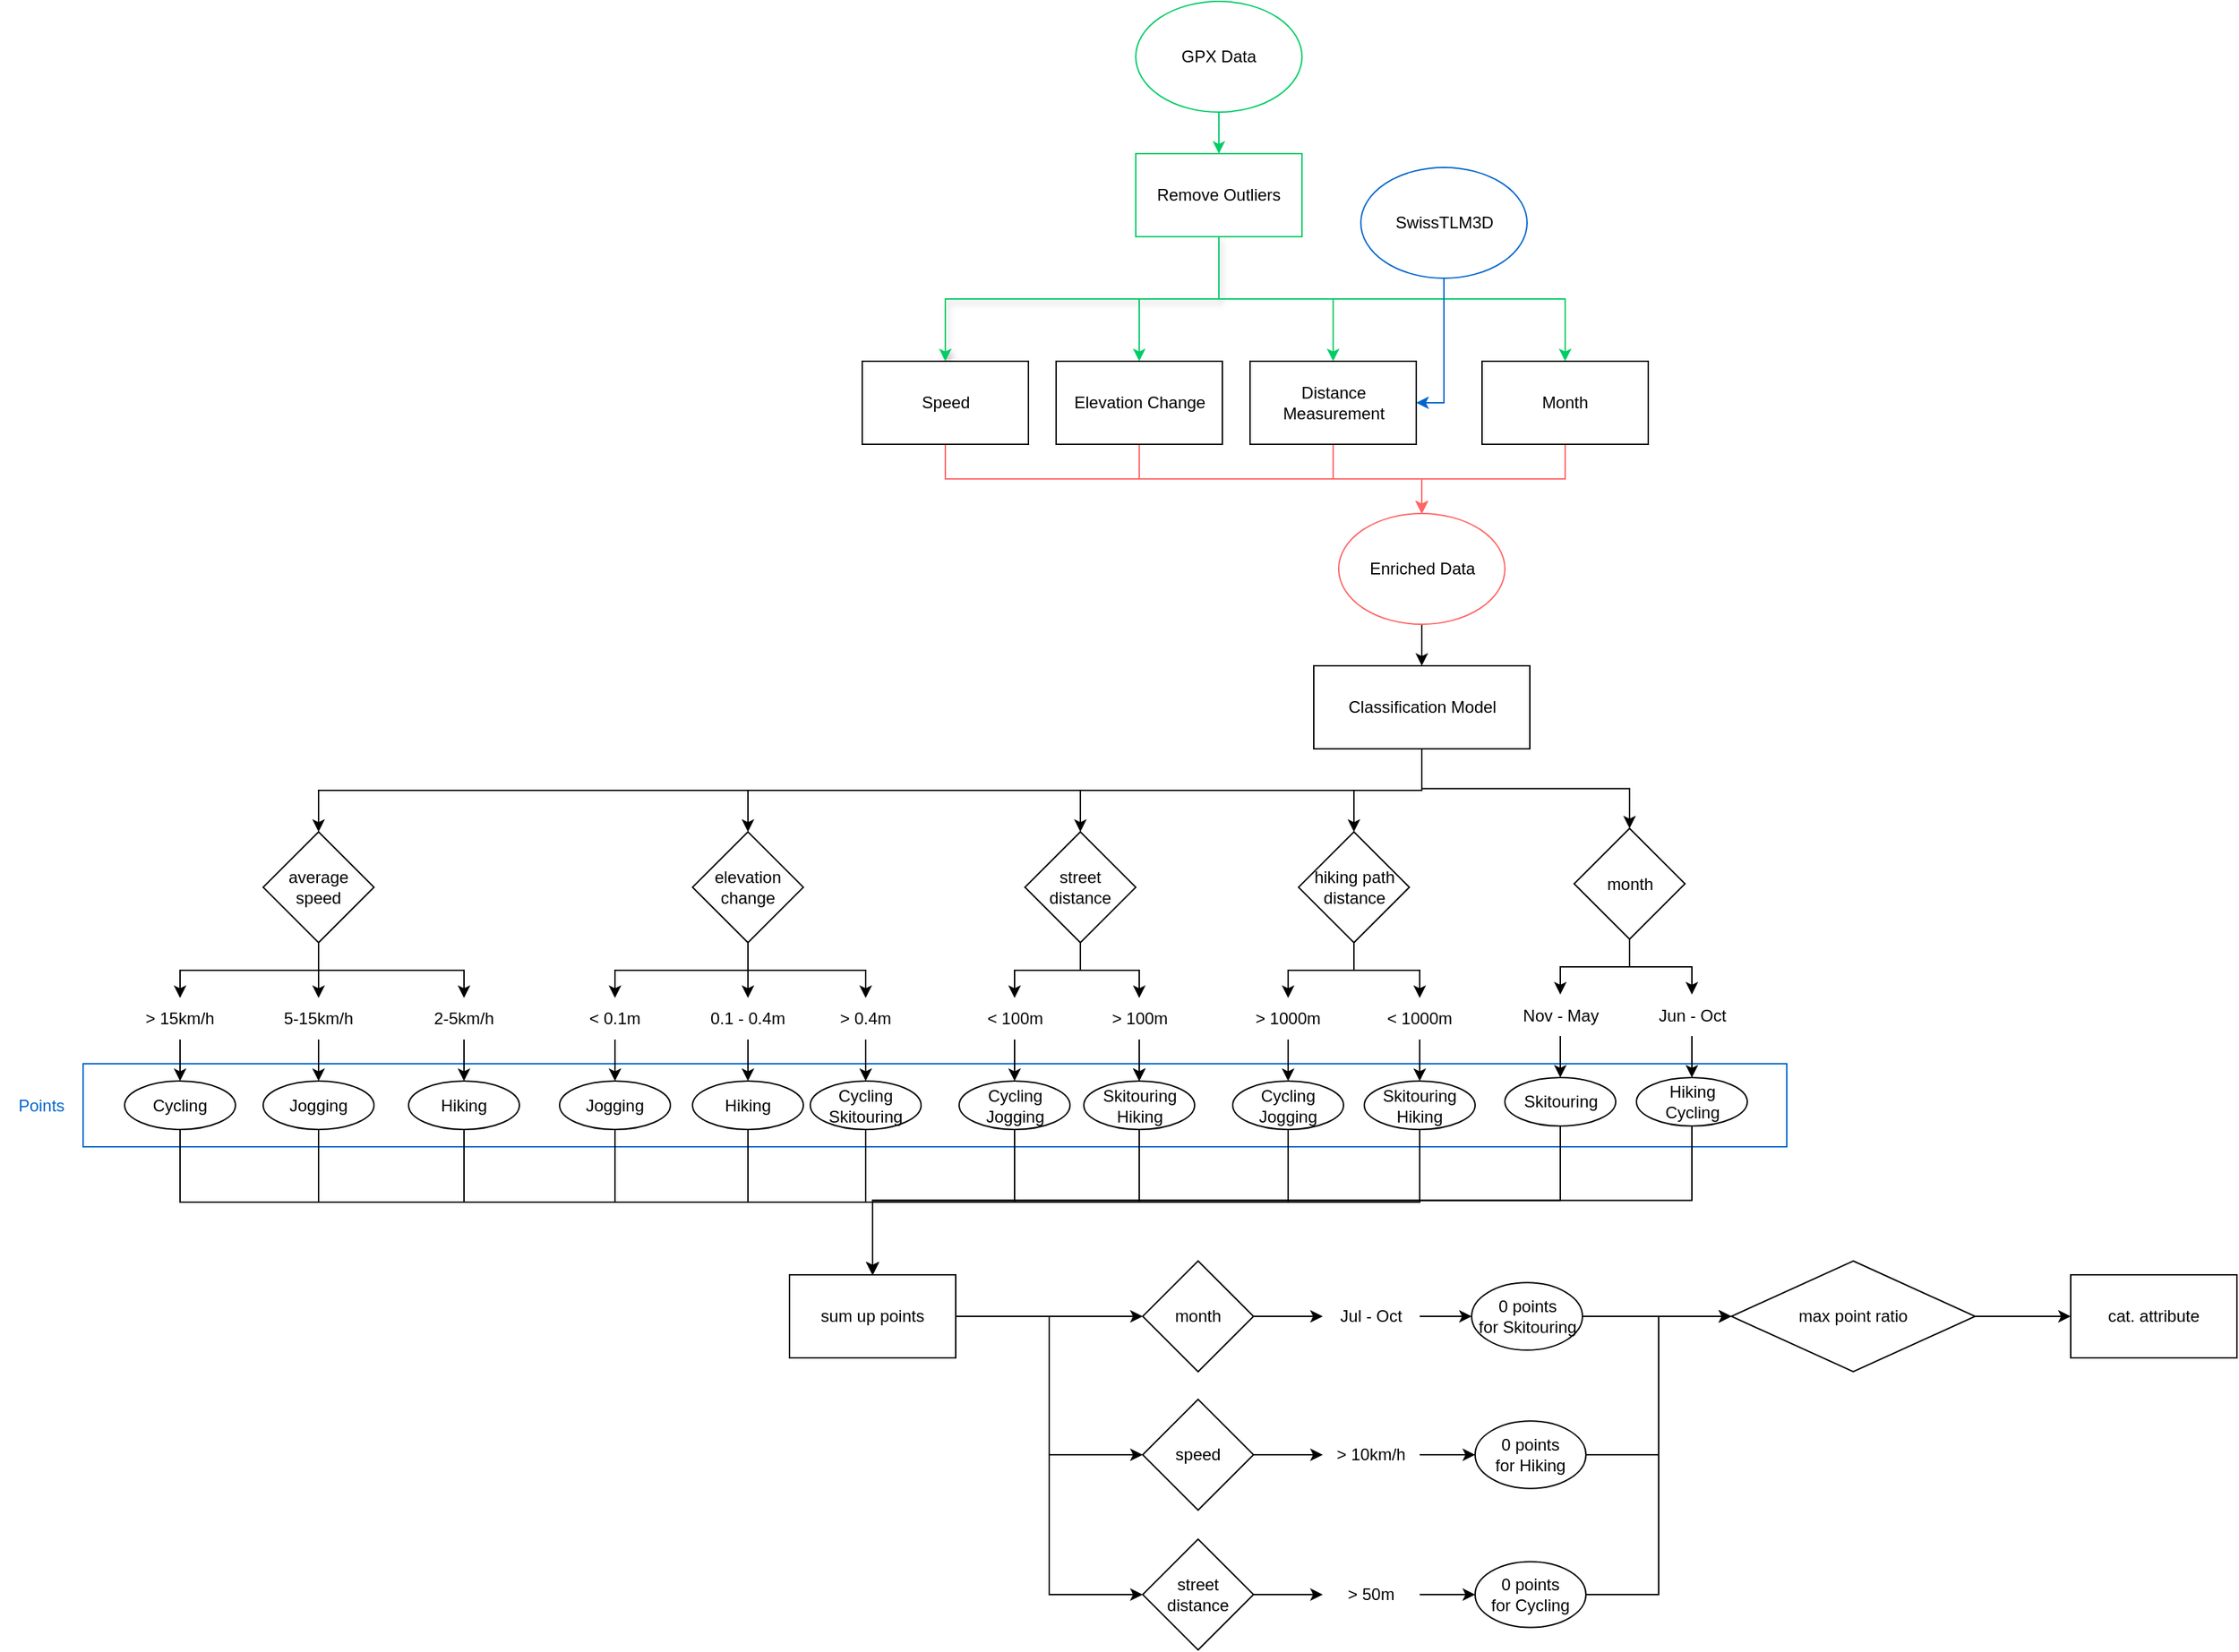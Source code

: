 <mxfile version="24.4.13" type="device">
  <diagram name="Seite-1" id="cVTC9YkRxxJZQrhODdem">
    <mxGraphModel dx="972" dy="1891" grid="1" gridSize="10" guides="1" tooltips="1" connect="1" arrows="1" fold="1" page="1" pageScale="1" pageWidth="827" pageHeight="1169" math="0" shadow="0">
      <root>
        <mxCell id="0" />
        <mxCell id="1" parent="0" />
        <mxCell id="XzWF8EGHx2iEEQ5gRs2J-36" value="" style="rounded=0;whiteSpace=wrap;html=1;strokeColor=#0066CC;fillColor=none;" parent="1" vertex="1">
          <mxGeometry x="80" y="656.5" width="1230" height="60" as="geometry" />
        </mxCell>
        <mxCell id="FWBxa8yp6T6ycIFNH5oM-10" style="edgeStyle=orthogonalEdgeStyle;rounded=0;orthogonalLoop=1;jettySize=auto;html=1;exitX=0.5;exitY=1;exitDx=0;exitDy=0;entryX=0.5;entryY=0;entryDx=0;entryDy=0;strokeColor=#00CC66;" parent="1" source="be0DI_197izLwhuHnS5z-6" target="FWBxa8yp6T6ycIFNH5oM-5" edge="1">
          <mxGeometry relative="1" as="geometry">
            <mxPoint x="640" y="39" as="sourcePoint" />
          </mxGeometry>
        </mxCell>
        <mxCell id="FWBxa8yp6T6ycIFNH5oM-11" style="edgeStyle=orthogonalEdgeStyle;rounded=0;orthogonalLoop=1;jettySize=auto;html=1;exitX=0.5;exitY=1;exitDx=0;exitDy=0;entryX=0.5;entryY=0;entryDx=0;entryDy=0;shadow=1;strokeColor=#00CC66;" parent="1" source="be0DI_197izLwhuHnS5z-6" target="FWBxa8yp6T6ycIFNH5oM-4" edge="1">
          <mxGeometry relative="1" as="geometry">
            <mxPoint x="640" y="39" as="sourcePoint" />
          </mxGeometry>
        </mxCell>
        <mxCell id="FWBxa8yp6T6ycIFNH5oM-15" style="edgeStyle=orthogonalEdgeStyle;rounded=0;orthogonalLoop=1;jettySize=auto;html=1;exitX=0.5;exitY=1;exitDx=0;exitDy=0;entryX=0.5;entryY=0;entryDx=0;entryDy=0;strokeColor=#00CC66;" parent="1" source="be0DI_197izLwhuHnS5z-6" target="FWBxa8yp6T6ycIFNH5oM-14" edge="1">
          <mxGeometry relative="1" as="geometry">
            <mxPoint x="640" y="39" as="sourcePoint" />
          </mxGeometry>
        </mxCell>
        <mxCell id="FWBxa8yp6T6ycIFNH5oM-17" style="edgeStyle=orthogonalEdgeStyle;rounded=0;orthogonalLoop=1;jettySize=auto;html=1;exitX=0.5;exitY=1;exitDx=0;exitDy=0;entryX=0.5;entryY=0;entryDx=0;entryDy=0;strokeColor=#FF6666;" parent="1" source="FWBxa8yp6T6ycIFNH5oM-4" target="FWBxa8yp6T6ycIFNH5oM-16" edge="1">
          <mxGeometry relative="1" as="geometry" />
        </mxCell>
        <mxCell id="FWBxa8yp6T6ycIFNH5oM-4" value="Speed" style="rounded=0;whiteSpace=wrap;html=1;" parent="1" vertex="1">
          <mxGeometry x="642.5" y="149" width="120" height="60" as="geometry" />
        </mxCell>
        <mxCell id="FWBxa8yp6T6ycIFNH5oM-18" style="edgeStyle=orthogonalEdgeStyle;rounded=0;orthogonalLoop=1;jettySize=auto;html=1;exitX=0.5;exitY=1;exitDx=0;exitDy=0;entryX=0.5;entryY=0;entryDx=0;entryDy=0;strokeColor=#FF6666;" parent="1" source="FWBxa8yp6T6ycIFNH5oM-5" target="FWBxa8yp6T6ycIFNH5oM-16" edge="1">
          <mxGeometry relative="1" as="geometry">
            <mxPoint x="1032.5" y="259" as="targetPoint" />
          </mxGeometry>
        </mxCell>
        <mxCell id="FWBxa8yp6T6ycIFNH5oM-5" value="Elevation Change" style="rounded=0;whiteSpace=wrap;html=1;" parent="1" vertex="1">
          <mxGeometry x="782.5" y="149" width="120" height="60" as="geometry" />
        </mxCell>
        <mxCell id="FWBxa8yp6T6ycIFNH5oM-19" style="edgeStyle=orthogonalEdgeStyle;rounded=0;orthogonalLoop=1;jettySize=auto;html=1;exitX=0.5;exitY=1;exitDx=0;exitDy=0;entryX=0.5;entryY=0;entryDx=0;entryDy=0;strokeColor=#FF6666;" parent="1" source="FWBxa8yp6T6ycIFNH5oM-6" target="FWBxa8yp6T6ycIFNH5oM-16" edge="1">
          <mxGeometry relative="1" as="geometry" />
        </mxCell>
        <mxCell id="FWBxa8yp6T6ycIFNH5oM-6" value="Distance Measurement" style="rounded=0;whiteSpace=wrap;html=1;" parent="1" vertex="1">
          <mxGeometry x="922.5" y="149" width="120" height="60" as="geometry" />
        </mxCell>
        <mxCell id="FWBxa8yp6T6ycIFNH5oM-20" style="edgeStyle=orthogonalEdgeStyle;rounded=0;orthogonalLoop=1;jettySize=auto;html=1;entryX=0.5;entryY=0;entryDx=0;entryDy=0;strokeColor=#FF6666;" parent="1" target="FWBxa8yp6T6ycIFNH5oM-16" edge="1">
          <mxGeometry relative="1" as="geometry">
            <mxPoint x="1032.5" y="259" as="targetPoint" />
            <mxPoint x="1046.5" y="239" as="sourcePoint" />
          </mxGeometry>
        </mxCell>
        <mxCell id="FWBxa8yp6T6ycIFNH5oM-22" style="edgeStyle=orthogonalEdgeStyle;rounded=0;orthogonalLoop=1;jettySize=auto;html=1;exitX=0.5;exitY=1;exitDx=0;exitDy=0;entryX=0.5;entryY=0;entryDx=0;entryDy=0;strokeColor=#FF6666;" parent="1" source="FWBxa8yp6T6ycIFNH5oM-14" target="FWBxa8yp6T6ycIFNH5oM-16" edge="1">
          <mxGeometry relative="1" as="geometry" />
        </mxCell>
        <mxCell id="FWBxa8yp6T6ycIFNH5oM-14" value="Month" style="rounded=0;whiteSpace=wrap;html=1;" parent="1" vertex="1">
          <mxGeometry x="1090" y="149" width="120" height="60" as="geometry" />
        </mxCell>
        <mxCell id="FWBxa8yp6T6ycIFNH5oM-28" style="edgeStyle=orthogonalEdgeStyle;rounded=0;orthogonalLoop=1;jettySize=auto;html=1;exitX=0.5;exitY=1;exitDx=0;exitDy=0;" parent="1" source="FWBxa8yp6T6ycIFNH5oM-16" target="FWBxa8yp6T6ycIFNH5oM-27" edge="1">
          <mxGeometry relative="1" as="geometry" />
        </mxCell>
        <mxCell id="FWBxa8yp6T6ycIFNH5oM-16" value="Enriched Data" style="ellipse;whiteSpace=wrap;html=1;strokeColor=#FF6666;" parent="1" vertex="1">
          <mxGeometry x="986.5" y="259" width="120" height="80" as="geometry" />
        </mxCell>
        <mxCell id="FWBxa8yp6T6ycIFNH5oM-26" style="edgeStyle=orthogonalEdgeStyle;rounded=0;orthogonalLoop=1;jettySize=auto;html=1;exitX=0.5;exitY=1;exitDx=0;exitDy=0;entryX=1;entryY=0.5;entryDx=0;entryDy=0;strokeColor=#0066CC;" parent="1" source="FWBxa8yp6T6ycIFNH5oM-23" target="FWBxa8yp6T6ycIFNH5oM-6" edge="1">
          <mxGeometry relative="1" as="geometry" />
        </mxCell>
        <mxCell id="FWBxa8yp6T6ycIFNH5oM-23" value="SwissTLM3D" style="ellipse;whiteSpace=wrap;html=1;strokeColor=#0066CC;" parent="1" vertex="1">
          <mxGeometry x="1002.5" y="9" width="120" height="80" as="geometry" />
        </mxCell>
        <mxCell id="FWBxa8yp6T6ycIFNH5oM-30" style="edgeStyle=orthogonalEdgeStyle;rounded=0;orthogonalLoop=1;jettySize=auto;html=1;exitX=0.5;exitY=1;exitDx=0;exitDy=0;entryX=0.5;entryY=0;entryDx=0;entryDy=0;" parent="1" source="FWBxa8yp6T6ycIFNH5oM-27" target="FWBxa8yp6T6ycIFNH5oM-29" edge="1">
          <mxGeometry relative="1" as="geometry" />
        </mxCell>
        <mxCell id="Y5MtgRzneYo3xTb6caG6-20" style="edgeStyle=orthogonalEdgeStyle;rounded=0;orthogonalLoop=1;jettySize=auto;html=1;exitX=0.5;exitY=1;exitDx=0;exitDy=0;entryX=0.5;entryY=0;entryDx=0;entryDy=0;" parent="1" source="FWBxa8yp6T6ycIFNH5oM-27" target="Y5MtgRzneYo3xTb6caG6-12" edge="1">
          <mxGeometry relative="1" as="geometry" />
        </mxCell>
        <mxCell id="Y5MtgRzneYo3xTb6caG6-31" style="edgeStyle=orthogonalEdgeStyle;rounded=0;orthogonalLoop=1;jettySize=auto;html=1;exitX=0.5;exitY=1;exitDx=0;exitDy=0;entryX=0.5;entryY=0;entryDx=0;entryDy=0;" parent="1" source="FWBxa8yp6T6ycIFNH5oM-27" target="Y5MtgRzneYo3xTb6caG6-30" edge="1">
          <mxGeometry relative="1" as="geometry" />
        </mxCell>
        <mxCell id="Y5MtgRzneYo3xTb6caG6-41" style="edgeStyle=orthogonalEdgeStyle;rounded=0;orthogonalLoop=1;jettySize=auto;html=1;exitX=0.5;exitY=1;exitDx=0;exitDy=0;entryX=0.5;entryY=0;entryDx=0;entryDy=0;" parent="1" source="FWBxa8yp6T6ycIFNH5oM-27" target="Y5MtgRzneYo3xTb6caG6-11" edge="1">
          <mxGeometry relative="1" as="geometry" />
        </mxCell>
        <mxCell id="Y5MtgRzneYo3xTb6caG6-101" style="edgeStyle=orthogonalEdgeStyle;rounded=0;orthogonalLoop=1;jettySize=auto;html=1;exitX=0.5;exitY=1;exitDx=0;exitDy=0;entryX=0.5;entryY=0;entryDx=0;entryDy=0;" parent="1" source="FWBxa8yp6T6ycIFNH5oM-27" target="Y5MtgRzneYo3xTb6caG6-1" edge="1">
          <mxGeometry relative="1" as="geometry" />
        </mxCell>
        <mxCell id="FWBxa8yp6T6ycIFNH5oM-27" value="Classification Model" style="rounded=0;whiteSpace=wrap;html=1;" parent="1" vertex="1">
          <mxGeometry x="968.5" y="369" width="156" height="60" as="geometry" />
        </mxCell>
        <mxCell id="XzWF8EGHx2iEEQ5gRs2J-2" style="edgeStyle=orthogonalEdgeStyle;rounded=0;orthogonalLoop=1;jettySize=auto;html=1;exitX=0.5;exitY=1;exitDx=0;exitDy=0;entryX=0.5;entryY=0;entryDx=0;entryDy=0;" parent="1" source="FWBxa8yp6T6ycIFNH5oM-29" target="XzWF8EGHx2iEEQ5gRs2J-1" edge="1">
          <mxGeometry relative="1" as="geometry">
            <Array as="points">
              <mxPoint x="250" y="589" />
              <mxPoint x="150" y="589" />
            </Array>
          </mxGeometry>
        </mxCell>
        <mxCell id="XzWF8EGHx2iEEQ5gRs2J-8" style="edgeStyle=orthogonalEdgeStyle;rounded=0;orthogonalLoop=1;jettySize=auto;html=1;exitX=0.5;exitY=1;exitDx=0;exitDy=0;entryX=0.5;entryY=0;entryDx=0;entryDy=0;" parent="1" source="FWBxa8yp6T6ycIFNH5oM-29" target="XzWF8EGHx2iEEQ5gRs2J-6" edge="1">
          <mxGeometry relative="1" as="geometry" />
        </mxCell>
        <mxCell id="XzWF8EGHx2iEEQ5gRs2J-13" style="edgeStyle=orthogonalEdgeStyle;rounded=0;orthogonalLoop=1;jettySize=auto;html=1;exitX=0.5;exitY=1;exitDx=0;exitDy=0;entryX=0.5;entryY=0;entryDx=0;entryDy=0;" parent="1" source="FWBxa8yp6T6ycIFNH5oM-29" target="XzWF8EGHx2iEEQ5gRs2J-11" edge="1">
          <mxGeometry relative="1" as="geometry" />
        </mxCell>
        <mxCell id="FWBxa8yp6T6ycIFNH5oM-29" value="average speed" style="rhombus;whiteSpace=wrap;html=1;" parent="1" vertex="1">
          <mxGeometry x="210" y="489" width="80" height="80" as="geometry" />
        </mxCell>
        <mxCell id="XzWF8EGHx2iEEQ5gRs2J-4" value="" style="edgeStyle=orthogonalEdgeStyle;rounded=0;orthogonalLoop=1;jettySize=auto;html=1;" parent="1" source="XzWF8EGHx2iEEQ5gRs2J-1" target="XzWF8EGHx2iEEQ5gRs2J-3" edge="1">
          <mxGeometry relative="1" as="geometry" />
        </mxCell>
        <mxCell id="XzWF8EGHx2iEEQ5gRs2J-1" value="&amp;gt; 15km/h" style="text;html=1;align=center;verticalAlign=middle;whiteSpace=wrap;rounded=0;" parent="1" vertex="1">
          <mxGeometry x="120" y="609" width="60" height="30" as="geometry" />
        </mxCell>
        <mxCell id="XzWF8EGHx2iEEQ5gRs2J-23" style="edgeStyle=orthogonalEdgeStyle;rounded=0;orthogonalLoop=1;jettySize=auto;html=1;exitX=0.5;exitY=1;exitDx=0;exitDy=0;entryX=0.5;entryY=0;entryDx=0;entryDy=0;" parent="1" source="XzWF8EGHx2iEEQ5gRs2J-3" target="XzWF8EGHx2iEEQ5gRs2J-22" edge="1">
          <mxGeometry relative="1" as="geometry" />
        </mxCell>
        <mxCell id="XzWF8EGHx2iEEQ5gRs2J-3" value="Cycling" style="ellipse;whiteSpace=wrap;html=1;" parent="1" vertex="1">
          <mxGeometry x="110" y="669" width="80" height="35" as="geometry" />
        </mxCell>
        <mxCell id="XzWF8EGHx2iEEQ5gRs2J-9" style="edgeStyle=orthogonalEdgeStyle;rounded=0;orthogonalLoop=1;jettySize=auto;html=1;exitX=0.5;exitY=1;exitDx=0;exitDy=0;entryX=0.5;entryY=0;entryDx=0;entryDy=0;" parent="1" source="XzWF8EGHx2iEEQ5gRs2J-6" target="XzWF8EGHx2iEEQ5gRs2J-7" edge="1">
          <mxGeometry relative="1" as="geometry" />
        </mxCell>
        <mxCell id="XzWF8EGHx2iEEQ5gRs2J-6" value="5-15km/h" style="text;html=1;align=center;verticalAlign=middle;whiteSpace=wrap;rounded=0;" parent="1" vertex="1">
          <mxGeometry x="205" y="609" width="90" height="30" as="geometry" />
        </mxCell>
        <mxCell id="XzWF8EGHx2iEEQ5gRs2J-24" style="edgeStyle=orthogonalEdgeStyle;rounded=0;orthogonalLoop=1;jettySize=auto;html=1;exitX=0.5;exitY=1;exitDx=0;exitDy=0;entryX=0.5;entryY=0;entryDx=0;entryDy=0;" parent="1" source="XzWF8EGHx2iEEQ5gRs2J-7" target="XzWF8EGHx2iEEQ5gRs2J-22" edge="1">
          <mxGeometry relative="1" as="geometry" />
        </mxCell>
        <mxCell id="XzWF8EGHx2iEEQ5gRs2J-7" value="Jogging" style="ellipse;whiteSpace=wrap;html=1;" parent="1" vertex="1">
          <mxGeometry x="210" y="669" width="80" height="35" as="geometry" />
        </mxCell>
        <mxCell id="XzWF8EGHx2iEEQ5gRs2J-10" style="edgeStyle=orthogonalEdgeStyle;rounded=0;orthogonalLoop=1;jettySize=auto;html=1;exitX=0.5;exitY=1;exitDx=0;exitDy=0;entryX=0.5;entryY=0;entryDx=0;entryDy=0;" parent="1" source="XzWF8EGHx2iEEQ5gRs2J-11" target="XzWF8EGHx2iEEQ5gRs2J-12" edge="1">
          <mxGeometry relative="1" as="geometry" />
        </mxCell>
        <mxCell id="XzWF8EGHx2iEEQ5gRs2J-11" value="2-5km/h" style="text;html=1;align=center;verticalAlign=middle;whiteSpace=wrap;rounded=0;" parent="1" vertex="1">
          <mxGeometry x="310" y="609" width="90" height="30" as="geometry" />
        </mxCell>
        <mxCell id="XzWF8EGHx2iEEQ5gRs2J-25" style="edgeStyle=orthogonalEdgeStyle;rounded=0;orthogonalLoop=1;jettySize=auto;html=1;exitX=0.5;exitY=1;exitDx=0;exitDy=0;entryX=0.5;entryY=0;entryDx=0;entryDy=0;" parent="1" source="XzWF8EGHx2iEEQ5gRs2J-12" target="XzWF8EGHx2iEEQ5gRs2J-22" edge="1">
          <mxGeometry relative="1" as="geometry">
            <mxPoint x="640" y="729.0" as="targetPoint" />
          </mxGeometry>
        </mxCell>
        <mxCell id="XzWF8EGHx2iEEQ5gRs2J-12" value="Hiking" style="ellipse;whiteSpace=wrap;html=1;" parent="1" vertex="1">
          <mxGeometry x="315" y="669" width="80" height="35" as="geometry" />
        </mxCell>
        <mxCell id="Y5MtgRzneYo3xTb6caG6-135" style="edgeStyle=orthogonalEdgeStyle;rounded=0;orthogonalLoop=1;jettySize=auto;html=1;exitX=1;exitY=0.5;exitDx=0;exitDy=0;entryX=0;entryY=0.5;entryDx=0;entryDy=0;" parent="1" source="XzWF8EGHx2iEEQ5gRs2J-22" target="Y5MtgRzneYo3xTb6caG6-136" edge="1">
          <mxGeometry relative="1" as="geometry">
            <mxPoint x="845.0" y="839.5" as="targetPoint" />
          </mxGeometry>
        </mxCell>
        <mxCell id="Y5MtgRzneYo3xTb6caG6-155" style="edgeStyle=orthogonalEdgeStyle;rounded=0;orthogonalLoop=1;jettySize=auto;html=1;exitX=1;exitY=0.5;exitDx=0;exitDy=0;entryX=0;entryY=0.5;entryDx=0;entryDy=0;" parent="1" source="XzWF8EGHx2iEEQ5gRs2J-22" target="Y5MtgRzneYo3xTb6caG6-152" edge="1">
          <mxGeometry relative="1" as="geometry" />
        </mxCell>
        <mxCell id="Y5MtgRzneYo3xTb6caG6-160" style="edgeStyle=orthogonalEdgeStyle;rounded=0;orthogonalLoop=1;jettySize=auto;html=1;exitX=1;exitY=0.5;exitDx=0;exitDy=0;entryX=0;entryY=0.5;entryDx=0;entryDy=0;" parent="1" source="XzWF8EGHx2iEEQ5gRs2J-22" target="Y5MtgRzneYo3xTb6caG6-138" edge="1">
          <mxGeometry relative="1" as="geometry" />
        </mxCell>
        <mxCell id="XzWF8EGHx2iEEQ5gRs2J-22" value="sum up points" style="rounded=0;whiteSpace=wrap;html=1;" parent="1" vertex="1">
          <mxGeometry x="590" y="809" width="120" height="60" as="geometry" />
        </mxCell>
        <mxCell id="XzWF8EGHx2iEEQ5gRs2J-33" value="" style="edgeStyle=orthogonalEdgeStyle;rounded=0;orthogonalLoop=1;jettySize=auto;html=1;" parent="1" source="XzWF8EGHx2iEEQ5gRs2J-27" target="XzWF8EGHx2iEEQ5gRs2J-32" edge="1">
          <mxGeometry relative="1" as="geometry" />
        </mxCell>
        <mxCell id="XzWF8EGHx2iEEQ5gRs2J-27" value="&lt;div&gt;max point ratio&lt;/div&gt;" style="rhombus;whiteSpace=wrap;html=1;rounded=0;" parent="1" vertex="1">
          <mxGeometry x="1270" y="799" width="176" height="80" as="geometry" />
        </mxCell>
        <mxCell id="XzWF8EGHx2iEEQ5gRs2J-32" value="cat. attribute" style="whiteSpace=wrap;html=1;rounded=0;" parent="1" vertex="1">
          <mxGeometry x="1515" y="809" width="120" height="60" as="geometry" />
        </mxCell>
        <mxCell id="XzWF8EGHx2iEEQ5gRs2J-34" value="&lt;font color=&quot;#0066cc&quot;&gt;Points&lt;/font&gt;" style="text;html=1;align=center;verticalAlign=middle;whiteSpace=wrap;rounded=0;fillColor=none;strokeColor=none;" parent="1" vertex="1">
          <mxGeometry x="20" y="671.5" width="60" height="30" as="geometry" />
        </mxCell>
        <mxCell id="Y5MtgRzneYo3xTb6caG6-4" style="edgeStyle=orthogonalEdgeStyle;rounded=0;orthogonalLoop=1;jettySize=auto;html=1;exitX=0.5;exitY=1;exitDx=0;exitDy=0;entryX=0.5;entryY=0;entryDx=0;entryDy=0;" parent="1" source="Y5MtgRzneYo3xTb6caG6-1" target="Y5MtgRzneYo3xTb6caG6-3" edge="1">
          <mxGeometry relative="1" as="geometry" />
        </mxCell>
        <mxCell id="be0DI_197izLwhuHnS5z-3" style="edgeStyle=orthogonalEdgeStyle;rounded=0;orthogonalLoop=1;jettySize=auto;html=1;exitX=0.5;exitY=1;exitDx=0;exitDy=0;entryX=0.5;entryY=0;entryDx=0;entryDy=0;" parent="1" source="Y5MtgRzneYo3xTb6caG6-1" target="be0DI_197izLwhuHnS5z-2" edge="1">
          <mxGeometry relative="1" as="geometry" />
        </mxCell>
        <mxCell id="Y5MtgRzneYo3xTb6caG6-1" value="elevation change" style="rhombus;whiteSpace=wrap;html=1;rounded=0;" parent="1" vertex="1">
          <mxGeometry x="520" y="489" width="80" height="80" as="geometry" />
        </mxCell>
        <mxCell id="Y5MtgRzneYo3xTb6caG6-7" style="edgeStyle=orthogonalEdgeStyle;rounded=0;orthogonalLoop=1;jettySize=auto;html=1;exitX=0.5;exitY=1;exitDx=0;exitDy=0;entryX=0.5;entryY=0;entryDx=0;entryDy=0;" parent="1" source="Y5MtgRzneYo3xTb6caG6-3" target="Y5MtgRzneYo3xTb6caG6-6" edge="1">
          <mxGeometry relative="1" as="geometry" />
        </mxCell>
        <mxCell id="Y5MtgRzneYo3xTb6caG6-3" value="&amp;lt; 0.1m" style="text;html=1;align=center;verticalAlign=middle;whiteSpace=wrap;rounded=0;" parent="1" vertex="1">
          <mxGeometry x="434" y="609" width="60" height="30" as="geometry" />
        </mxCell>
        <mxCell id="Y5MtgRzneYo3xTb6caG6-8" style="edgeStyle=orthogonalEdgeStyle;rounded=0;orthogonalLoop=1;jettySize=auto;html=1;exitX=0.5;exitY=1;exitDx=0;exitDy=0;entryX=0.5;entryY=0;entryDx=0;entryDy=0;" parent="1" source="Y5MtgRzneYo3xTb6caG6-6" target="XzWF8EGHx2iEEQ5gRs2J-22" edge="1">
          <mxGeometry relative="1" as="geometry" />
        </mxCell>
        <mxCell id="Y5MtgRzneYo3xTb6caG6-6" value="Jogging" style="ellipse;whiteSpace=wrap;html=1;" parent="1" vertex="1">
          <mxGeometry x="424" y="669" width="80" height="35" as="geometry" />
        </mxCell>
        <mxCell id="Y5MtgRzneYo3xTb6caG6-66" style="edgeStyle=orthogonalEdgeStyle;rounded=0;orthogonalLoop=1;jettySize=auto;html=1;exitX=0.5;exitY=1;exitDx=0;exitDy=0;entryX=0.5;entryY=0;entryDx=0;entryDy=0;" parent="1" source="Y5MtgRzneYo3xTb6caG6-11" target="Y5MtgRzneYo3xTb6caG6-60" edge="1">
          <mxGeometry relative="1" as="geometry" />
        </mxCell>
        <mxCell id="Y5MtgRzneYo3xTb6caG6-11" value="month" style="rhombus;whiteSpace=wrap;html=1;rounded=0;" parent="1" vertex="1">
          <mxGeometry x="1156.5" y="486.5" width="80" height="80" as="geometry" />
        </mxCell>
        <mxCell id="Y5MtgRzneYo3xTb6caG6-22" style="edgeStyle=orthogonalEdgeStyle;rounded=0;orthogonalLoop=1;jettySize=auto;html=1;exitX=0.5;exitY=1;exitDx=0;exitDy=0;entryX=0.5;entryY=0;entryDx=0;entryDy=0;" parent="1" source="Y5MtgRzneYo3xTb6caG6-12" target="Y5MtgRzneYo3xTb6caG6-21" edge="1">
          <mxGeometry relative="1" as="geometry" />
        </mxCell>
        <mxCell id="Y5MtgRzneYo3xTb6caG6-12" value="street distance" style="rhombus;whiteSpace=wrap;html=1;rounded=0;" parent="1" vertex="1">
          <mxGeometry x="760" y="489" width="80" height="80" as="geometry" />
        </mxCell>
        <mxCell id="Y5MtgRzneYo3xTb6caG6-24" style="edgeStyle=orthogonalEdgeStyle;rounded=0;orthogonalLoop=1;jettySize=auto;html=1;exitX=0.5;exitY=1;exitDx=0;exitDy=0;entryX=0.5;entryY=0;entryDx=0;entryDy=0;" parent="1" source="Y5MtgRzneYo3xTb6caG6-21" target="Y5MtgRzneYo3xTb6caG6-23" edge="1">
          <mxGeometry relative="1" as="geometry" />
        </mxCell>
        <mxCell id="Y5MtgRzneYo3xTb6caG6-21" value="&amp;lt; 100m" style="text;html=1;align=center;verticalAlign=middle;whiteSpace=wrap;rounded=0;" parent="1" vertex="1">
          <mxGeometry x="722.5" y="609" width="60" height="30" as="geometry" />
        </mxCell>
        <mxCell id="Y5MtgRzneYo3xTb6caG6-88" style="edgeStyle=orthogonalEdgeStyle;rounded=0;orthogonalLoop=1;jettySize=auto;html=1;exitX=0.5;exitY=1;exitDx=0;exitDy=0;entryX=0.5;entryY=0;entryDx=0;entryDy=0;" parent="1" source="Y5MtgRzneYo3xTb6caG6-23" target="XzWF8EGHx2iEEQ5gRs2J-22" edge="1">
          <mxGeometry relative="1" as="geometry">
            <mxPoint x="780" y="789.0" as="targetPoint" />
          </mxGeometry>
        </mxCell>
        <mxCell id="Y5MtgRzneYo3xTb6caG6-23" value="Cycling&lt;br&gt;Jogging" style="ellipse;whiteSpace=wrap;html=1;" parent="1" vertex="1">
          <mxGeometry x="712.5" y="669" width="80" height="35" as="geometry" />
        </mxCell>
        <mxCell id="Y5MtgRzneYo3xTb6caG6-26" style="edgeStyle=orthogonalEdgeStyle;rounded=0;orthogonalLoop=1;jettySize=auto;html=1;exitX=0.5;exitY=1;exitDx=0;exitDy=0;entryX=0.5;entryY=0;entryDx=0;entryDy=0;" parent="1" source="Y5MtgRzneYo3xTb6caG6-12" target="Y5MtgRzneYo3xTb6caG6-27" edge="1">
          <mxGeometry relative="1" as="geometry">
            <mxPoint x="830" y="599" as="sourcePoint" />
          </mxGeometry>
        </mxCell>
        <mxCell id="Y5MtgRzneYo3xTb6caG6-29" style="edgeStyle=orthogonalEdgeStyle;rounded=0;orthogonalLoop=1;jettySize=auto;html=1;exitX=0.5;exitY=1;exitDx=0;exitDy=0;entryX=0.5;entryY=0;entryDx=0;entryDy=0;" parent="1" source="Y5MtgRzneYo3xTb6caG6-27" target="Y5MtgRzneYo3xTb6caG6-28" edge="1">
          <mxGeometry relative="1" as="geometry" />
        </mxCell>
        <mxCell id="P7xVjVY2_F5dQHRqc5CO-1" value="" style="edgeStyle=orthogonalEdgeStyle;rounded=0;orthogonalLoop=1;jettySize=auto;html=1;" parent="1" source="Y5MtgRzneYo3xTb6caG6-27" target="Y5MtgRzneYo3xTb6caG6-28" edge="1">
          <mxGeometry relative="1" as="geometry" />
        </mxCell>
        <mxCell id="Y5MtgRzneYo3xTb6caG6-27" value="&amp;gt; 100m" style="text;html=1;align=center;verticalAlign=middle;whiteSpace=wrap;rounded=0;" parent="1" vertex="1">
          <mxGeometry x="797.5" y="609" width="90" height="30" as="geometry" />
        </mxCell>
        <mxCell id="Y5MtgRzneYo3xTb6caG6-89" style="edgeStyle=orthogonalEdgeStyle;rounded=0;orthogonalLoop=1;jettySize=auto;html=1;exitX=0.5;exitY=1;exitDx=0;exitDy=0;entryX=0.5;entryY=0;entryDx=0;entryDy=0;" parent="1" source="Y5MtgRzneYo3xTb6caG6-28" target="XzWF8EGHx2iEEQ5gRs2J-22" edge="1">
          <mxGeometry relative="1" as="geometry" />
        </mxCell>
        <mxCell id="Y5MtgRzneYo3xTb6caG6-28" value="Skitouring&lt;br&gt;Hiking" style="ellipse;whiteSpace=wrap;html=1;" parent="1" vertex="1">
          <mxGeometry x="802.5" y="669" width="80" height="35" as="geometry" />
        </mxCell>
        <mxCell id="Y5MtgRzneYo3xTb6caG6-30" value="hiking path distance" style="rhombus;whiteSpace=wrap;html=1;rounded=0;" parent="1" vertex="1">
          <mxGeometry x="957.5" y="489" width="80" height="80" as="geometry" />
        </mxCell>
        <mxCell id="Y5MtgRzneYo3xTb6caG6-32" style="edgeStyle=orthogonalEdgeStyle;rounded=0;orthogonalLoop=1;jettySize=auto;html=1;exitX=0.5;exitY=1;exitDx=0;exitDy=0;entryX=0.5;entryY=0;entryDx=0;entryDy=0;" parent="1" source="Y5MtgRzneYo3xTb6caG6-30" target="Y5MtgRzneYo3xTb6caG6-34" edge="1">
          <mxGeometry relative="1" as="geometry">
            <mxPoint x="997.5" y="581.5" as="sourcePoint" />
          </mxGeometry>
        </mxCell>
        <mxCell id="Y5MtgRzneYo3xTb6caG6-33" style="edgeStyle=orthogonalEdgeStyle;rounded=0;orthogonalLoop=1;jettySize=auto;html=1;exitX=0.5;exitY=1;exitDx=0;exitDy=0;entryX=0.5;entryY=0;entryDx=0;entryDy=0;" parent="1" source="Y5MtgRzneYo3xTb6caG6-34" target="Y5MtgRzneYo3xTb6caG6-35" edge="1">
          <mxGeometry relative="1" as="geometry" />
        </mxCell>
        <mxCell id="Y5MtgRzneYo3xTb6caG6-34" value="&amp;gt; 1000m" style="text;html=1;align=center;verticalAlign=middle;whiteSpace=wrap;rounded=0;" parent="1" vertex="1">
          <mxGeometry x="920" y="609" width="60" height="30" as="geometry" />
        </mxCell>
        <mxCell id="Y5MtgRzneYo3xTb6caG6-90" style="edgeStyle=orthogonalEdgeStyle;rounded=0;orthogonalLoop=1;jettySize=auto;html=1;exitX=0.5;exitY=1;exitDx=0;exitDy=0;entryX=0.5;entryY=0;entryDx=0;entryDy=0;" parent="1" source="Y5MtgRzneYo3xTb6caG6-35" target="XzWF8EGHx2iEEQ5gRs2J-22" edge="1">
          <mxGeometry relative="1" as="geometry" />
        </mxCell>
        <mxCell id="Y5MtgRzneYo3xTb6caG6-35" value="Cycling&lt;div&gt;Jogging&lt;br&gt;&lt;/div&gt;" style="ellipse;whiteSpace=wrap;html=1;" parent="1" vertex="1">
          <mxGeometry x="910" y="669" width="80" height="35" as="geometry" />
        </mxCell>
        <mxCell id="Y5MtgRzneYo3xTb6caG6-36" style="edgeStyle=orthogonalEdgeStyle;rounded=0;orthogonalLoop=1;jettySize=auto;html=1;exitX=0.5;exitY=1;exitDx=0;exitDy=0;entryX=0.5;entryY=0;entryDx=0;entryDy=0;" parent="1" source="Y5MtgRzneYo3xTb6caG6-30" target="Y5MtgRzneYo3xTb6caG6-38" edge="1">
          <mxGeometry relative="1" as="geometry">
            <mxPoint x="997.5" y="581.5" as="sourcePoint" />
          </mxGeometry>
        </mxCell>
        <mxCell id="Y5MtgRzneYo3xTb6caG6-37" style="edgeStyle=orthogonalEdgeStyle;rounded=0;orthogonalLoop=1;jettySize=auto;html=1;exitX=0.5;exitY=1;exitDx=0;exitDy=0;entryX=0.5;entryY=0;entryDx=0;entryDy=0;" parent="1" source="Y5MtgRzneYo3xTb6caG6-38" target="Y5MtgRzneYo3xTb6caG6-39" edge="1">
          <mxGeometry relative="1" as="geometry" />
        </mxCell>
        <mxCell id="Y5MtgRzneYo3xTb6caG6-38" value="&amp;lt; 1000m" style="text;html=1;align=center;verticalAlign=middle;whiteSpace=wrap;rounded=0;" parent="1" vertex="1">
          <mxGeometry x="1000" y="609" width="90" height="30" as="geometry" />
        </mxCell>
        <mxCell id="Y5MtgRzneYo3xTb6caG6-91" style="edgeStyle=orthogonalEdgeStyle;rounded=0;orthogonalLoop=1;jettySize=auto;html=1;exitX=0.5;exitY=1;exitDx=0;exitDy=0;entryX=0.5;entryY=0;entryDx=0;entryDy=0;" parent="1" source="Y5MtgRzneYo3xTb6caG6-39" target="XzWF8EGHx2iEEQ5gRs2J-22" edge="1">
          <mxGeometry relative="1" as="geometry" />
        </mxCell>
        <mxCell id="Y5MtgRzneYo3xTb6caG6-39" value="Skitouring&lt;br&gt;Hiking" style="ellipse;whiteSpace=wrap;html=1;" parent="1" vertex="1">
          <mxGeometry x="1005" y="669" width="80" height="35" as="geometry" />
        </mxCell>
        <mxCell id="Y5MtgRzneYo3xTb6caG6-46" style="edgeStyle=orthogonalEdgeStyle;rounded=0;orthogonalLoop=1;jettySize=auto;html=1;exitX=0.5;exitY=1;exitDx=0;exitDy=0;entryX=0.5;entryY=0;entryDx=0;entryDy=0;" parent="1" source="Y5MtgRzneYo3xTb6caG6-1" target="Y5MtgRzneYo3xTb6caG6-48" edge="1">
          <mxGeometry relative="1" as="geometry">
            <mxPoint x="692.5" y="569" as="sourcePoint" />
          </mxGeometry>
        </mxCell>
        <mxCell id="Y5MtgRzneYo3xTb6caG6-47" style="edgeStyle=orthogonalEdgeStyle;rounded=0;orthogonalLoop=1;jettySize=auto;html=1;exitX=0.5;exitY=1;exitDx=0;exitDy=0;entryX=0.5;entryY=0;entryDx=0;entryDy=0;" parent="1" source="Y5MtgRzneYo3xTb6caG6-48" target="Y5MtgRzneYo3xTb6caG6-49" edge="1">
          <mxGeometry relative="1" as="geometry" />
        </mxCell>
        <mxCell id="Y5MtgRzneYo3xTb6caG6-48" value="&amp;gt; 0.4m" style="text;html=1;align=center;verticalAlign=middle;whiteSpace=wrap;rounded=0;" parent="1" vertex="1">
          <mxGeometry x="615" y="609" width="60" height="30" as="geometry" />
        </mxCell>
        <mxCell id="Y5MtgRzneYo3xTb6caG6-87" style="edgeStyle=orthogonalEdgeStyle;rounded=0;orthogonalLoop=1;jettySize=auto;html=1;exitX=0.5;exitY=1;exitDx=0;exitDy=0;entryX=0.5;entryY=0;entryDx=0;entryDy=0;" parent="1" source="Y5MtgRzneYo3xTb6caG6-49" target="XzWF8EGHx2iEEQ5gRs2J-22" edge="1">
          <mxGeometry relative="1" as="geometry" />
        </mxCell>
        <mxCell id="Y5MtgRzneYo3xTb6caG6-49" value="Cycling&lt;br&gt;Skitouring" style="ellipse;whiteSpace=wrap;html=1;" parent="1" vertex="1">
          <mxGeometry x="605" y="669" width="80" height="35" as="geometry" />
        </mxCell>
        <mxCell id="Y5MtgRzneYo3xTb6caG6-59" style="edgeStyle=orthogonalEdgeStyle;rounded=0;orthogonalLoop=1;jettySize=auto;html=1;exitX=0.5;exitY=1;exitDx=0;exitDy=0;entryX=0.5;entryY=0;entryDx=0;entryDy=0;" parent="1" source="Y5MtgRzneYo3xTb6caG6-60" target="Y5MtgRzneYo3xTb6caG6-61" edge="1">
          <mxGeometry relative="1" as="geometry" />
        </mxCell>
        <mxCell id="Y5MtgRzneYo3xTb6caG6-60" value="Nov - May" style="text;html=1;align=center;verticalAlign=middle;whiteSpace=wrap;rounded=0;" parent="1" vertex="1">
          <mxGeometry x="1116.5" y="606.5" width="60" height="30" as="geometry" />
        </mxCell>
        <mxCell id="Y5MtgRzneYo3xTb6caG6-94" style="edgeStyle=orthogonalEdgeStyle;rounded=0;orthogonalLoop=1;jettySize=auto;html=1;exitX=0.5;exitY=1;exitDx=0;exitDy=0;entryX=0.5;entryY=0;entryDx=0;entryDy=0;" parent="1" source="Y5MtgRzneYo3xTb6caG6-61" target="XzWF8EGHx2iEEQ5gRs2J-22" edge="1">
          <mxGeometry relative="1" as="geometry" />
        </mxCell>
        <mxCell id="Y5MtgRzneYo3xTb6caG6-61" value="Skitouring" style="ellipse;whiteSpace=wrap;html=1;" parent="1" vertex="1">
          <mxGeometry x="1106.5" y="666.5" width="80" height="35" as="geometry" />
        </mxCell>
        <mxCell id="Y5MtgRzneYo3xTb6caG6-62" style="edgeStyle=orthogonalEdgeStyle;rounded=0;orthogonalLoop=1;jettySize=auto;html=1;exitX=0.5;exitY=1;exitDx=0;exitDy=0;entryX=0.5;entryY=0;entryDx=0;entryDy=0;" parent="1" source="Y5MtgRzneYo3xTb6caG6-11" target="Y5MtgRzneYo3xTb6caG6-64" edge="1">
          <mxGeometry relative="1" as="geometry">
            <mxPoint x="1196.5" y="566.5" as="sourcePoint" />
          </mxGeometry>
        </mxCell>
        <mxCell id="Y5MtgRzneYo3xTb6caG6-63" style="edgeStyle=orthogonalEdgeStyle;rounded=0;orthogonalLoop=1;jettySize=auto;html=1;exitX=0.5;exitY=1;exitDx=0;exitDy=0;entryX=0.5;entryY=0;entryDx=0;entryDy=0;" parent="1" source="Y5MtgRzneYo3xTb6caG6-64" target="Y5MtgRzneYo3xTb6caG6-65" edge="1">
          <mxGeometry relative="1" as="geometry" />
        </mxCell>
        <mxCell id="Y5MtgRzneYo3xTb6caG6-64" value="Jun - Oct" style="text;html=1;align=center;verticalAlign=middle;whiteSpace=wrap;rounded=0;" parent="1" vertex="1">
          <mxGeometry x="1196.5" y="606.5" width="90" height="30" as="geometry" />
        </mxCell>
        <mxCell id="Y5MtgRzneYo3xTb6caG6-95" style="edgeStyle=orthogonalEdgeStyle;rounded=0;orthogonalLoop=1;jettySize=auto;html=1;exitX=0.5;exitY=1;exitDx=0;exitDy=0;entryX=0.5;entryY=0;entryDx=0;entryDy=0;" parent="1" source="Y5MtgRzneYo3xTb6caG6-65" target="XzWF8EGHx2iEEQ5gRs2J-22" edge="1">
          <mxGeometry relative="1" as="geometry" />
        </mxCell>
        <mxCell id="Y5MtgRzneYo3xTb6caG6-65" value="Hiking&lt;div&gt;Cycling&lt;/div&gt;" style="ellipse;whiteSpace=wrap;html=1;" parent="1" vertex="1">
          <mxGeometry x="1201.5" y="666.5" width="80" height="35" as="geometry" />
        </mxCell>
        <mxCell id="Y5MtgRzneYo3xTb6caG6-103" style="edgeStyle=orthogonalEdgeStyle;rounded=0;orthogonalLoop=1;jettySize=auto;html=1;exitX=0.5;exitY=1;exitDx=0;exitDy=0;strokeColor=#00CC66;entryX=0.5;entryY=0;entryDx=0;entryDy=0;" parent="1" source="Y5MtgRzneYo3xTb6caG6-102" target="be0DI_197izLwhuHnS5z-6" edge="1">
          <mxGeometry relative="1" as="geometry">
            <mxPoint x="900" y="119" as="targetPoint" />
          </mxGeometry>
        </mxCell>
        <mxCell id="Y5MtgRzneYo3xTb6caG6-102" value="GPX Data" style="ellipse;whiteSpace=wrap;html=1;strokeColor=#00CC66;" parent="1" vertex="1">
          <mxGeometry x="840" y="-111" width="120" height="80" as="geometry" />
        </mxCell>
        <mxCell id="Y5MtgRzneYo3xTb6caG6-106" style="edgeStyle=orthogonalEdgeStyle;rounded=0;orthogonalLoop=1;jettySize=auto;html=1;exitX=0.5;exitY=1;exitDx=0;exitDy=0;entryX=0.5;entryY=0;entryDx=0;entryDy=0;strokeColor=#00CC66;" parent="1" source="be0DI_197izLwhuHnS5z-6" target="FWBxa8yp6T6ycIFNH5oM-6" edge="1">
          <mxGeometry relative="1" as="geometry">
            <mxPoint x="640" y="39" as="sourcePoint" />
          </mxGeometry>
        </mxCell>
        <mxCell id="Y5MtgRzneYo3xTb6caG6-157" style="edgeStyle=orthogonalEdgeStyle;rounded=0;orthogonalLoop=1;jettySize=auto;html=1;exitX=1;exitY=0.5;exitDx=0;exitDy=0;entryX=0;entryY=0.5;entryDx=0;entryDy=0;" parent="1" source="Y5MtgRzneYo3xTb6caG6-136" target="Y5MtgRzneYo3xTb6caG6-156" edge="1">
          <mxGeometry relative="1" as="geometry" />
        </mxCell>
        <mxCell id="Y5MtgRzneYo3xTb6caG6-136" value="month" style="rhombus;whiteSpace=wrap;html=1;rounded=0;" parent="1" vertex="1">
          <mxGeometry x="845" y="799" width="80" height="80" as="geometry" />
        </mxCell>
        <mxCell id="Y5MtgRzneYo3xTb6caG6-163" style="edgeStyle=orthogonalEdgeStyle;rounded=0;orthogonalLoop=1;jettySize=auto;html=1;exitX=1;exitY=0.5;exitDx=0;exitDy=0;entryX=0;entryY=0.5;entryDx=0;entryDy=0;" parent="1" source="Y5MtgRzneYo3xTb6caG6-138" target="Y5MtgRzneYo3xTb6caG6-161" edge="1">
          <mxGeometry relative="1" as="geometry" />
        </mxCell>
        <mxCell id="Y5MtgRzneYo3xTb6caG6-138" value="street distance" style="rhombus;whiteSpace=wrap;html=1;rounded=0;" parent="1" vertex="1">
          <mxGeometry x="845" y="1000" width="80" height="80" as="geometry" />
        </mxCell>
        <mxCell id="Y5MtgRzneYo3xTb6caG6-143" style="edgeStyle=orthogonalEdgeStyle;rounded=0;orthogonalLoop=1;jettySize=auto;html=1;exitX=1;exitY=0.5;exitDx=0;exitDy=0;entryX=0;entryY=0.5;entryDx=0;entryDy=0;" parent="1" source="Y5MtgRzneYo3xTb6caG6-139" target="Y5MtgRzneYo3xTb6caG6-142" edge="1">
          <mxGeometry relative="1" as="geometry" />
        </mxCell>
        <mxCell id="Y5MtgRzneYo3xTb6caG6-139" value="&amp;gt; 10km/h" style="text;html=1;align=center;verticalAlign=middle;whiteSpace=wrap;rounded=0;" parent="1" vertex="1">
          <mxGeometry x="975" y="924" width="70" height="30" as="geometry" />
        </mxCell>
        <mxCell id="Y5MtgRzneYo3xTb6caG6-170" style="edgeStyle=orthogonalEdgeStyle;rounded=0;orthogonalLoop=1;jettySize=auto;html=1;exitX=1;exitY=0.5;exitDx=0;exitDy=0;entryX=0;entryY=0.5;entryDx=0;entryDy=0;" parent="1" source="Y5MtgRzneYo3xTb6caG6-142" target="XzWF8EGHx2iEEQ5gRs2J-27" edge="1">
          <mxGeometry relative="1" as="geometry" />
        </mxCell>
        <mxCell id="Y5MtgRzneYo3xTb6caG6-142" value="0 points&lt;div&gt;for Hiking&lt;/div&gt;" style="ellipse;whiteSpace=wrap;html=1;" parent="1" vertex="1">
          <mxGeometry x="1085" y="914.62" width="80" height="48.75" as="geometry" />
        </mxCell>
        <mxCell id="Y5MtgRzneYo3xTb6caG6-153" style="edgeStyle=orthogonalEdgeStyle;rounded=0;orthogonalLoop=1;jettySize=auto;html=1;exitX=1;exitY=0.5;exitDx=0;exitDy=0;entryX=0;entryY=0.5;entryDx=0;entryDy=0;" parent="1" source="Y5MtgRzneYo3xTb6caG6-152" target="Y5MtgRzneYo3xTb6caG6-139" edge="1">
          <mxGeometry relative="1" as="geometry" />
        </mxCell>
        <mxCell id="Y5MtgRzneYo3xTb6caG6-152" value="speed" style="rhombus;whiteSpace=wrap;html=1;rounded=0;" parent="1" vertex="1">
          <mxGeometry x="845" y="899" width="80" height="80" as="geometry" />
        </mxCell>
        <mxCell id="Y5MtgRzneYo3xTb6caG6-159" style="edgeStyle=orthogonalEdgeStyle;rounded=0;orthogonalLoop=1;jettySize=auto;html=1;exitX=1;exitY=0.5;exitDx=0;exitDy=0;entryX=0;entryY=0.5;entryDx=0;entryDy=0;" parent="1" source="Y5MtgRzneYo3xTb6caG6-156" target="Y5MtgRzneYo3xTb6caG6-158" edge="1">
          <mxGeometry relative="1" as="geometry" />
        </mxCell>
        <mxCell id="Y5MtgRzneYo3xTb6caG6-156" value="Jul - Oct" style="text;html=1;align=center;verticalAlign=middle;whiteSpace=wrap;rounded=0;" parent="1" vertex="1">
          <mxGeometry x="975" y="824" width="70" height="30" as="geometry" />
        </mxCell>
        <mxCell id="Y5MtgRzneYo3xTb6caG6-174" style="edgeStyle=orthogonalEdgeStyle;rounded=0;orthogonalLoop=1;jettySize=auto;html=1;exitX=1;exitY=0.5;exitDx=0;exitDy=0;entryX=0;entryY=0.5;entryDx=0;entryDy=0;" parent="1" source="Y5MtgRzneYo3xTb6caG6-158" target="XzWF8EGHx2iEEQ5gRs2J-27" edge="1">
          <mxGeometry relative="1" as="geometry" />
        </mxCell>
        <mxCell id="Y5MtgRzneYo3xTb6caG6-158" value="0 points&lt;div&gt;for Skitouring&lt;/div&gt;" style="ellipse;whiteSpace=wrap;html=1;" parent="1" vertex="1">
          <mxGeometry x="1082.5" y="814.63" width="80" height="48.75" as="geometry" />
        </mxCell>
        <mxCell id="Y5MtgRzneYo3xTb6caG6-165" style="edgeStyle=orthogonalEdgeStyle;rounded=0;orthogonalLoop=1;jettySize=auto;html=1;exitX=1;exitY=0.5;exitDx=0;exitDy=0;entryX=0;entryY=0.5;entryDx=0;entryDy=0;" parent="1" source="Y5MtgRzneYo3xTb6caG6-161" target="Y5MtgRzneYo3xTb6caG6-164" edge="1">
          <mxGeometry relative="1" as="geometry" />
        </mxCell>
        <mxCell id="Y5MtgRzneYo3xTb6caG6-161" value="&amp;gt; 50m" style="text;html=1;align=center;verticalAlign=middle;whiteSpace=wrap;rounded=0;" parent="1" vertex="1">
          <mxGeometry x="975" y="1025" width="70" height="30" as="geometry" />
        </mxCell>
        <mxCell id="Y5MtgRzneYo3xTb6caG6-173" style="edgeStyle=orthogonalEdgeStyle;rounded=0;orthogonalLoop=1;jettySize=auto;html=1;exitX=1;exitY=0.5;exitDx=0;exitDy=0;entryX=0;entryY=0.5;entryDx=0;entryDy=0;" parent="1" source="Y5MtgRzneYo3xTb6caG6-164" target="XzWF8EGHx2iEEQ5gRs2J-27" edge="1">
          <mxGeometry relative="1" as="geometry" />
        </mxCell>
        <mxCell id="Y5MtgRzneYo3xTb6caG6-164" value="0 points&lt;div&gt;for Cycling&lt;/div&gt;" style="ellipse;whiteSpace=wrap;html=1;" parent="1" vertex="1">
          <mxGeometry x="1085" y="1016.25" width="80" height="47.5" as="geometry" />
        </mxCell>
        <mxCell id="be0DI_197izLwhuHnS5z-5" style="edgeStyle=orthogonalEdgeStyle;rounded=0;orthogonalLoop=1;jettySize=auto;html=1;exitX=0.5;exitY=1;exitDx=0;exitDy=0;entryX=0.5;entryY=0;entryDx=0;entryDy=0;" parent="1" source="be0DI_197izLwhuHnS5z-1" target="XzWF8EGHx2iEEQ5gRs2J-22" edge="1">
          <mxGeometry relative="1" as="geometry" />
        </mxCell>
        <mxCell id="be0DI_197izLwhuHnS5z-1" value="Hiking" style="ellipse;whiteSpace=wrap;html=1;" parent="1" vertex="1">
          <mxGeometry x="520" y="669" width="80" height="35" as="geometry" />
        </mxCell>
        <mxCell id="be0DI_197izLwhuHnS5z-4" style="edgeStyle=orthogonalEdgeStyle;rounded=0;orthogonalLoop=1;jettySize=auto;html=1;exitX=0.5;exitY=1;exitDx=0;exitDy=0;entryX=0.5;entryY=0;entryDx=0;entryDy=0;" parent="1" source="be0DI_197izLwhuHnS5z-2" target="be0DI_197izLwhuHnS5z-1" edge="1">
          <mxGeometry relative="1" as="geometry" />
        </mxCell>
        <mxCell id="be0DI_197izLwhuHnS5z-2" value="0.1 - 0.4m" style="text;html=1;align=center;verticalAlign=middle;whiteSpace=wrap;rounded=0;" parent="1" vertex="1">
          <mxGeometry x="530" y="609" width="60" height="30" as="geometry" />
        </mxCell>
        <mxCell id="be0DI_197izLwhuHnS5z-6" value="Remove Outliers" style="rounded=0;whiteSpace=wrap;html=1;strokeColor=#00CC66;" parent="1" vertex="1">
          <mxGeometry x="840" y="-1" width="120" height="60" as="geometry" />
        </mxCell>
      </root>
    </mxGraphModel>
  </diagram>
</mxfile>
